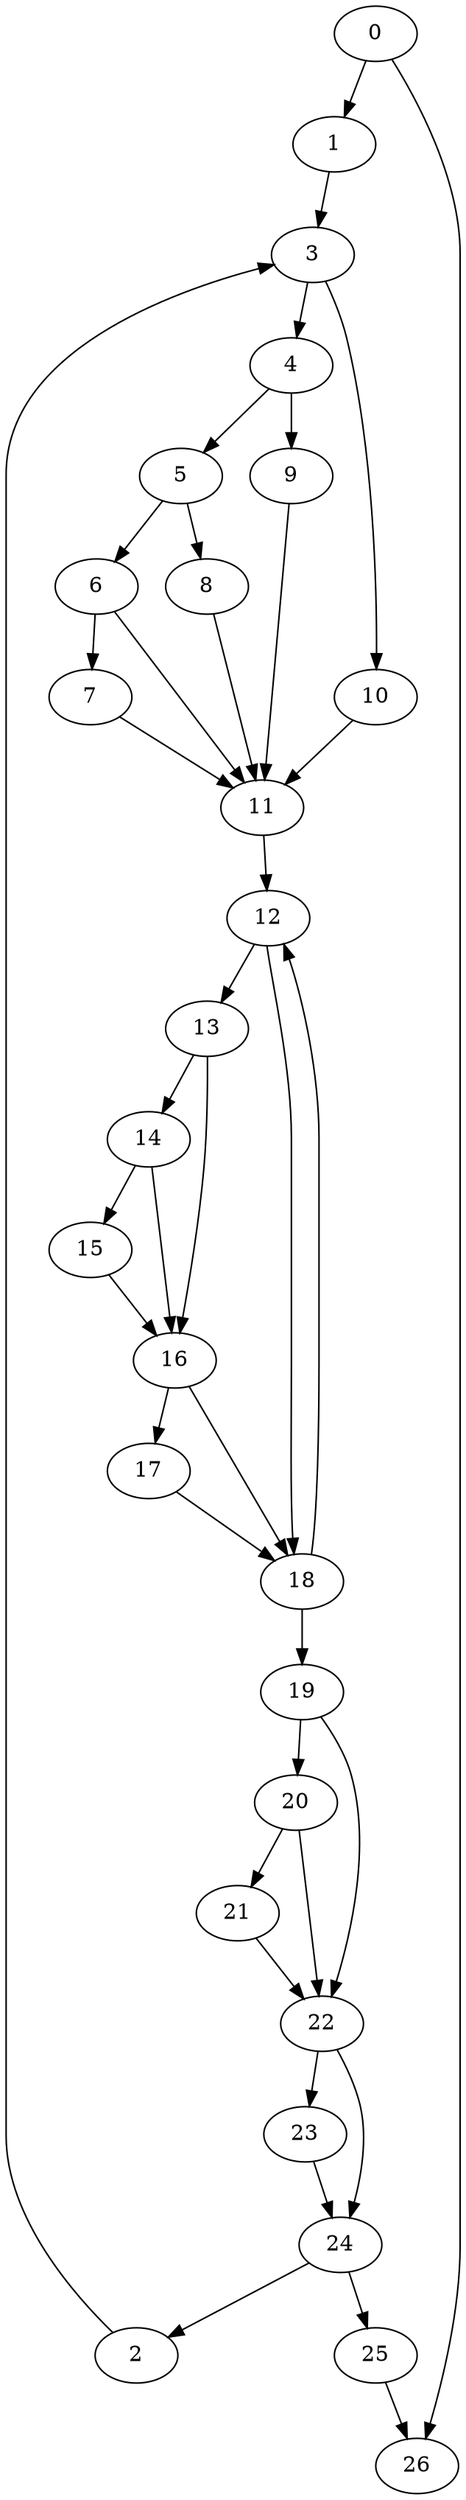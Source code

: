 digraph {
	0
	1
	2
	3
	4
	5
	6
	7
	8
	9
	10
	11
	12
	13
	14
	15
	16
	17
	18
	19
	20
	21
	22
	23
	24
	25
	26
	20 -> 21
	0 -> 1
	24 -> 2
	16 -> 17
	6 -> 11
	7 -> 11
	8 -> 11
	9 -> 11
	10 -> 11
	22 -> 23
	0 -> 26
	25 -> 26
	1 -> 3
	2 -> 3
	5 -> 8
	4 -> 9
	3 -> 10
	14 -> 15
	24 -> 25
	13 -> 14
	12 -> 18
	16 -> 18
	17 -> 18
	22 -> 24
	23 -> 24
	4 -> 5
	5 -> 6
	11 -> 12
	18 -> 12
	12 -> 13
	13 -> 16
	14 -> 16
	15 -> 16
	18 -> 19
	3 -> 4
	6 -> 7
	19 -> 20
	19 -> 22
	20 -> 22
	21 -> 22
}
